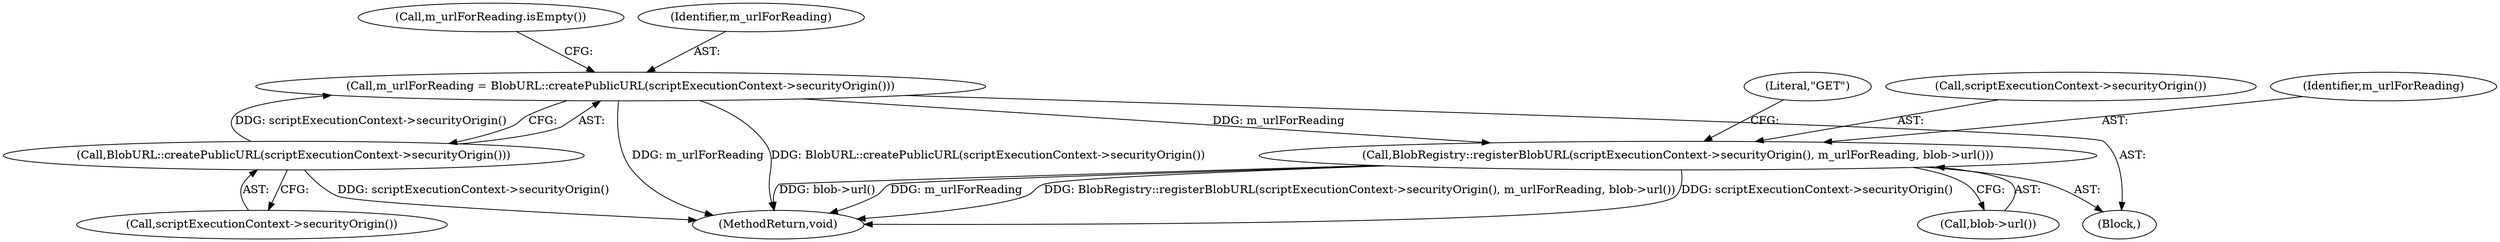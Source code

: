 digraph "0_Chrome_d0c31f0342cefc46a3b3d80359a9779d044d4c0d_17@API" {
"1000104" [label="(Call,m_urlForReading = BlobURL::createPublicURL(scriptExecutionContext->securityOrigin()))"];
"1000106" [label="(Call,BlobURL::createPublicURL(scriptExecutionContext->securityOrigin()))"];
"1000114" [label="(Call,BlobRegistry::registerBlobURL(scriptExecutionContext->securityOrigin(), m_urlForReading, blob->url()))"];
"1000120" [label="(Literal,\"GET\")"];
"1000109" [label="(Call,m_urlForReading.isEmpty())"];
"1000115" [label="(Call,scriptExecutionContext->securityOrigin())"];
"1000176" [label="(MethodReturn,void)"];
"1000104" [label="(Call,m_urlForReading = BlobURL::createPublicURL(scriptExecutionContext->securityOrigin()))"];
"1000103" [label="(Block,)"];
"1000117" [label="(Call,blob->url())"];
"1000105" [label="(Identifier,m_urlForReading)"];
"1000106" [label="(Call,BlobURL::createPublicURL(scriptExecutionContext->securityOrigin()))"];
"1000116" [label="(Identifier,m_urlForReading)"];
"1000114" [label="(Call,BlobRegistry::registerBlobURL(scriptExecutionContext->securityOrigin(), m_urlForReading, blob->url()))"];
"1000107" [label="(Call,scriptExecutionContext->securityOrigin())"];
"1000104" -> "1000103"  [label="AST: "];
"1000104" -> "1000106"  [label="CFG: "];
"1000105" -> "1000104"  [label="AST: "];
"1000106" -> "1000104"  [label="AST: "];
"1000109" -> "1000104"  [label="CFG: "];
"1000104" -> "1000176"  [label="DDG: m_urlForReading"];
"1000104" -> "1000176"  [label="DDG: BlobURL::createPublicURL(scriptExecutionContext->securityOrigin())"];
"1000106" -> "1000104"  [label="DDG: scriptExecutionContext->securityOrigin()"];
"1000104" -> "1000114"  [label="DDG: m_urlForReading"];
"1000106" -> "1000107"  [label="CFG: "];
"1000107" -> "1000106"  [label="AST: "];
"1000106" -> "1000176"  [label="DDG: scriptExecutionContext->securityOrigin()"];
"1000114" -> "1000103"  [label="AST: "];
"1000114" -> "1000117"  [label="CFG: "];
"1000115" -> "1000114"  [label="AST: "];
"1000116" -> "1000114"  [label="AST: "];
"1000117" -> "1000114"  [label="AST: "];
"1000120" -> "1000114"  [label="CFG: "];
"1000114" -> "1000176"  [label="DDG: BlobRegistry::registerBlobURL(scriptExecutionContext->securityOrigin(), m_urlForReading, blob->url())"];
"1000114" -> "1000176"  [label="DDG: scriptExecutionContext->securityOrigin()"];
"1000114" -> "1000176"  [label="DDG: blob->url()"];
"1000114" -> "1000176"  [label="DDG: m_urlForReading"];
}
